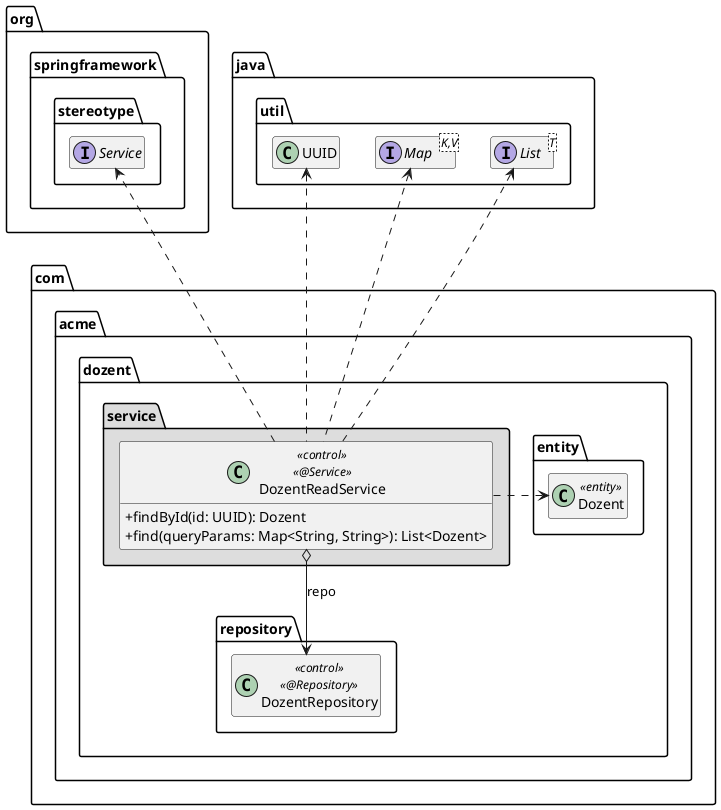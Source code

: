 @startuml DozentReadService

skinparam classAttributeIconSize 0

package org.springframework.stereotype {
    interface Service
}

package java.util {
    interface List<T>
    interface Map<K,V>
    class UUID

    UUID .left[hidden].> Service
}

package com.acme.dozent {
    package entity {
        class Dozent << entity >>

        Dozent .up[hidden].> List
    }

    package repository {
        class DozentRepository << control >> << @Repository >>
    }

    package service #DDDDDD {
        class DozentReadService << control >> << @Service >> {
            + findById(id: UUID): Dozent
            + find(queryParams: Map<String, String>): List<Dozent>
        }

        DozentReadService o--> DozentRepository : repo
        DozentReadService .right.> Dozent
        DozentReadService ..> Service
        DozentReadService .up.> UUID
        DozentReadService .up> List
        DozentReadService .up.> Map
    }
}

hide empty members

@enduml
